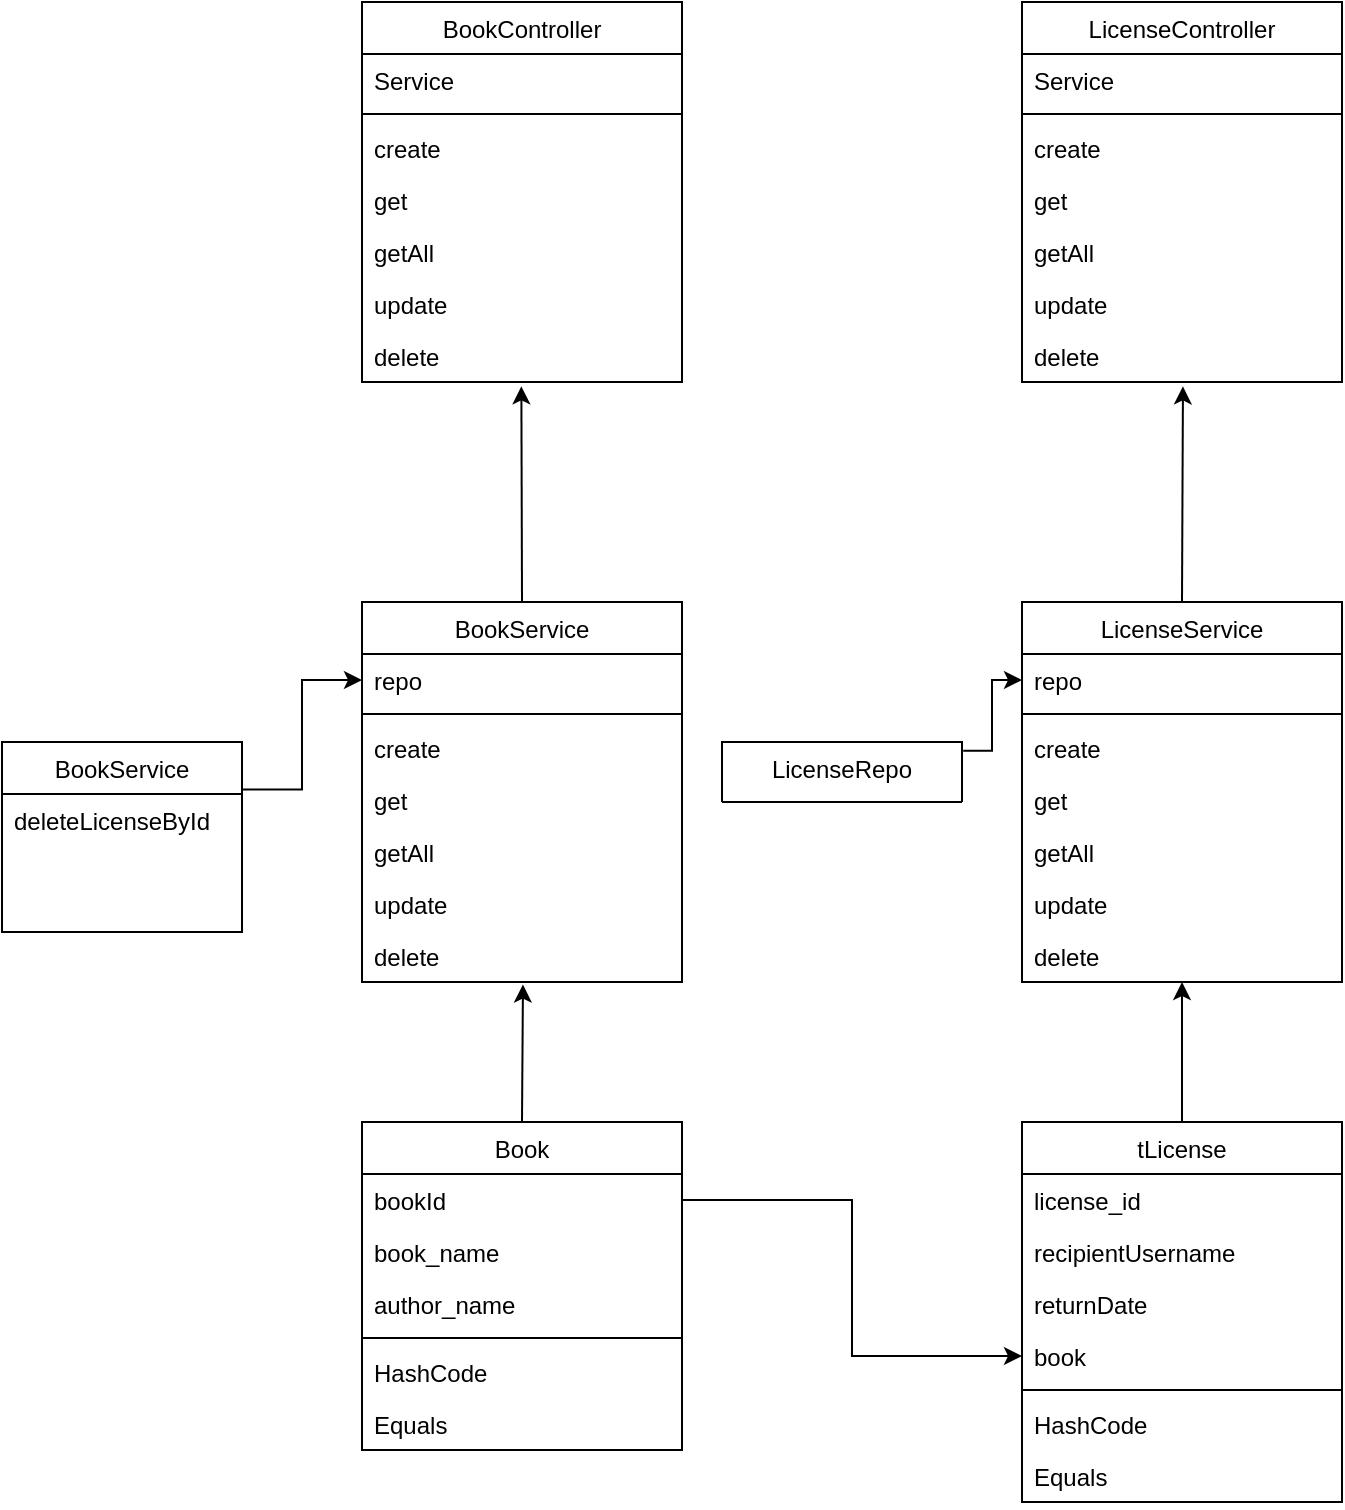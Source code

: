 <mxfile version="15.8.2" type="device"><diagram id="C5RBs43oDa-KdzZeNtuy" name="Page-1"><mxGraphModel dx="1830" dy="981" grid="1" gridSize="10" guides="1" tooltips="1" connect="1" arrows="1" fold="1" page="1" pageScale="1" pageWidth="827" pageHeight="1169" math="0" shadow="0"><root><mxCell id="WIyWlLk6GJQsqaUBKTNV-0"/><mxCell id="WIyWlLk6GJQsqaUBKTNV-1" parent="WIyWlLk6GJQsqaUBKTNV-0"/><mxCell id="zkfFHV4jXpPFQw0GAbJ--17" value="Book" style="swimlane;fontStyle=0;align=center;verticalAlign=top;childLayout=stackLayout;horizontal=1;startSize=26;horizontalStack=0;resizeParent=1;resizeLast=0;collapsible=1;marginBottom=0;rounded=0;shadow=0;strokeWidth=1;" parent="WIyWlLk6GJQsqaUBKTNV-1" vertex="1"><mxGeometry x="200" y="810" width="160" height="164" as="geometry"><mxRectangle x="550" y="140" width="160" height="26" as="alternateBounds"/></mxGeometry></mxCell><mxCell id="zkfFHV4jXpPFQw0GAbJ--22" value="bookId" style="text;align=left;verticalAlign=top;spacingLeft=4;spacingRight=4;overflow=hidden;rotatable=0;points=[[0,0.5],[1,0.5]];portConstraint=eastwest;rounded=0;shadow=0;html=0;" parent="zkfFHV4jXpPFQw0GAbJ--17" vertex="1"><mxGeometry y="26" width="160" height="26" as="geometry"/></mxCell><mxCell id="54aeLArB4aoog31ug3RQ-6" value="book_name" style="text;align=left;verticalAlign=top;spacingLeft=4;spacingRight=4;overflow=hidden;rotatable=0;points=[[0,0.5],[1,0.5]];portConstraint=eastwest;rounded=0;shadow=0;html=0;" vertex="1" parent="zkfFHV4jXpPFQw0GAbJ--17"><mxGeometry y="52" width="160" height="26" as="geometry"/></mxCell><mxCell id="54aeLArB4aoog31ug3RQ-5" value="author_name" style="text;align=left;verticalAlign=top;spacingLeft=4;spacingRight=4;overflow=hidden;rotatable=0;points=[[0,0.5],[1,0.5]];portConstraint=eastwest;rounded=0;shadow=0;html=0;" vertex="1" parent="zkfFHV4jXpPFQw0GAbJ--17"><mxGeometry y="78" width="160" height="26" as="geometry"/></mxCell><mxCell id="zkfFHV4jXpPFQw0GAbJ--23" value="" style="line;html=1;strokeWidth=1;align=left;verticalAlign=middle;spacingTop=-1;spacingLeft=3;spacingRight=3;rotatable=0;labelPosition=right;points=[];portConstraint=eastwest;" parent="zkfFHV4jXpPFQw0GAbJ--17" vertex="1"><mxGeometry y="104" width="160" height="8" as="geometry"/></mxCell><mxCell id="zkfFHV4jXpPFQw0GAbJ--24" value="HashCode" style="text;align=left;verticalAlign=top;spacingLeft=4;spacingRight=4;overflow=hidden;rotatable=0;points=[[0,0.5],[1,0.5]];portConstraint=eastwest;" parent="zkfFHV4jXpPFQw0GAbJ--17" vertex="1"><mxGeometry y="112" width="160" height="26" as="geometry"/></mxCell><mxCell id="54aeLArB4aoog31ug3RQ-18" value="Equals" style="text;align=left;verticalAlign=top;spacingLeft=4;spacingRight=4;overflow=hidden;rotatable=0;points=[[0,0.5],[1,0.5]];portConstraint=eastwest;" vertex="1" parent="zkfFHV4jXpPFQw0GAbJ--17"><mxGeometry y="138" width="160" height="26" as="geometry"/></mxCell><mxCell id="54aeLArB4aoog31ug3RQ-1" value="tLicense" style="swimlane;fontStyle=0;align=center;verticalAlign=top;childLayout=stackLayout;horizontal=1;startSize=26;horizontalStack=0;resizeParent=1;resizeLast=0;collapsible=1;marginBottom=0;rounded=0;shadow=0;strokeWidth=1;" vertex="1" parent="WIyWlLk6GJQsqaUBKTNV-1"><mxGeometry x="530" y="810" width="160" height="190" as="geometry"><mxRectangle x="550" y="140" width="160" height="26" as="alternateBounds"/></mxGeometry></mxCell><mxCell id="54aeLArB4aoog31ug3RQ-2" value="license_id" style="text;align=left;verticalAlign=top;spacingLeft=4;spacingRight=4;overflow=hidden;rotatable=0;points=[[0,0.5],[1,0.5]];portConstraint=eastwest;rounded=0;shadow=0;html=0;" vertex="1" parent="54aeLArB4aoog31ug3RQ-1"><mxGeometry y="26" width="160" height="26" as="geometry"/></mxCell><mxCell id="54aeLArB4aoog31ug3RQ-9" value="recipientUsername" style="text;align=left;verticalAlign=top;spacingLeft=4;spacingRight=4;overflow=hidden;rotatable=0;points=[[0,0.5],[1,0.5]];portConstraint=eastwest;rounded=0;shadow=0;html=0;" vertex="1" parent="54aeLArB4aoog31ug3RQ-1"><mxGeometry y="52" width="160" height="26" as="geometry"/></mxCell><mxCell id="54aeLArB4aoog31ug3RQ-8" value="returnDate" style="text;align=left;verticalAlign=top;spacingLeft=4;spacingRight=4;overflow=hidden;rotatable=0;points=[[0,0.5],[1,0.5]];portConstraint=eastwest;rounded=0;shadow=0;html=0;" vertex="1" parent="54aeLArB4aoog31ug3RQ-1"><mxGeometry y="78" width="160" height="26" as="geometry"/></mxCell><mxCell id="54aeLArB4aoog31ug3RQ-7" value="book" style="text;align=left;verticalAlign=top;spacingLeft=4;spacingRight=4;overflow=hidden;rotatable=0;points=[[0,0.5],[1,0.5]];portConstraint=eastwest;rounded=0;shadow=0;html=0;" vertex="1" parent="54aeLArB4aoog31ug3RQ-1"><mxGeometry y="104" width="160" height="26" as="geometry"/></mxCell><mxCell id="54aeLArB4aoog31ug3RQ-3" value="" style="line;html=1;strokeWidth=1;align=left;verticalAlign=middle;spacingTop=-1;spacingLeft=3;spacingRight=3;rotatable=0;labelPosition=right;points=[];portConstraint=eastwest;" vertex="1" parent="54aeLArB4aoog31ug3RQ-1"><mxGeometry y="130" width="160" height="8" as="geometry"/></mxCell><mxCell id="54aeLArB4aoog31ug3RQ-4" value="HashCode" style="text;align=left;verticalAlign=top;spacingLeft=4;spacingRight=4;overflow=hidden;rotatable=0;points=[[0,0.5],[1,0.5]];portConstraint=eastwest;" vertex="1" parent="54aeLArB4aoog31ug3RQ-1"><mxGeometry y="138" width="160" height="26" as="geometry"/></mxCell><mxCell id="54aeLArB4aoog31ug3RQ-17" value="Equals" style="text;align=left;verticalAlign=top;spacingLeft=4;spacingRight=4;overflow=hidden;rotatable=0;points=[[0,0.5],[1,0.5]];portConstraint=eastwest;" vertex="1" parent="54aeLArB4aoog31ug3RQ-1"><mxGeometry y="164" width="160" height="26" as="geometry"/></mxCell><mxCell id="54aeLArB4aoog31ug3RQ-10" value="" style="endArrow=classic;html=1;rounded=0;exitX=1;exitY=0.5;exitDx=0;exitDy=0;entryX=0;entryY=0.5;entryDx=0;entryDy=0;edgeStyle=orthogonalEdgeStyle;" edge="1" parent="WIyWlLk6GJQsqaUBKTNV-1" source="zkfFHV4jXpPFQw0GAbJ--22" target="54aeLArB4aoog31ug3RQ-7"><mxGeometry width="50" height="50" relative="1" as="geometry"><mxPoint x="450" y="550" as="sourcePoint"/><mxPoint x="500" y="500" as="targetPoint"/></mxGeometry></mxCell><mxCell id="54aeLArB4aoog31ug3RQ-19" value="BookService" style="swimlane;fontStyle=0;align=center;verticalAlign=top;childLayout=stackLayout;horizontal=1;startSize=26;horizontalStack=0;resizeParent=1;resizeLast=0;collapsible=1;marginBottom=0;rounded=0;shadow=0;strokeWidth=1;" vertex="1" parent="WIyWlLk6GJQsqaUBKTNV-1"><mxGeometry x="200" y="550" width="160" height="190" as="geometry"><mxRectangle x="550" y="140" width="160" height="26" as="alternateBounds"/></mxGeometry></mxCell><mxCell id="54aeLArB4aoog31ug3RQ-20" value="repo" style="text;align=left;verticalAlign=top;spacingLeft=4;spacingRight=4;overflow=hidden;rotatable=0;points=[[0,0.5],[1,0.5]];portConstraint=eastwest;rounded=0;shadow=0;html=0;" vertex="1" parent="54aeLArB4aoog31ug3RQ-19"><mxGeometry y="26" width="160" height="26" as="geometry"/></mxCell><mxCell id="54aeLArB4aoog31ug3RQ-21" value="" style="line;html=1;strokeWidth=1;align=left;verticalAlign=middle;spacingTop=-1;spacingLeft=3;spacingRight=3;rotatable=0;labelPosition=right;points=[];portConstraint=eastwest;" vertex="1" parent="54aeLArB4aoog31ug3RQ-19"><mxGeometry y="52" width="160" height="8" as="geometry"/></mxCell><mxCell id="54aeLArB4aoog31ug3RQ-22" value="create" style="text;align=left;verticalAlign=top;spacingLeft=4;spacingRight=4;overflow=hidden;rotatable=0;points=[[0,0.5],[1,0.5]];portConstraint=eastwest;" vertex="1" parent="54aeLArB4aoog31ug3RQ-19"><mxGeometry y="60" width="160" height="26" as="geometry"/></mxCell><mxCell id="54aeLArB4aoog31ug3RQ-34" value="get" style="text;align=left;verticalAlign=top;spacingLeft=4;spacingRight=4;overflow=hidden;rotatable=0;points=[[0,0.5],[1,0.5]];portConstraint=eastwest;" vertex="1" parent="54aeLArB4aoog31ug3RQ-19"><mxGeometry y="86" width="160" height="26" as="geometry"/></mxCell><mxCell id="54aeLArB4aoog31ug3RQ-33" value="getAll" style="text;align=left;verticalAlign=top;spacingLeft=4;spacingRight=4;overflow=hidden;rotatable=0;points=[[0,0.5],[1,0.5]];portConstraint=eastwest;" vertex="1" parent="54aeLArB4aoog31ug3RQ-19"><mxGeometry y="112" width="160" height="26" as="geometry"/></mxCell><mxCell id="54aeLArB4aoog31ug3RQ-32" value="update" style="text;align=left;verticalAlign=top;spacingLeft=4;spacingRight=4;overflow=hidden;rotatable=0;points=[[0,0.5],[1,0.5]];portConstraint=eastwest;" vertex="1" parent="54aeLArB4aoog31ug3RQ-19"><mxGeometry y="138" width="160" height="26" as="geometry"/></mxCell><mxCell id="54aeLArB4aoog31ug3RQ-31" value="delete" style="text;align=left;verticalAlign=top;spacingLeft=4;spacingRight=4;overflow=hidden;rotatable=0;points=[[0,0.5],[1,0.5]];portConstraint=eastwest;" vertex="1" parent="54aeLArB4aoog31ug3RQ-19"><mxGeometry y="164" width="160" height="26" as="geometry"/></mxCell><mxCell id="54aeLArB4aoog31ug3RQ-24" value="BookService" style="swimlane;fontStyle=0;align=center;verticalAlign=top;childLayout=stackLayout;horizontal=1;startSize=26;horizontalStack=0;resizeParent=1;resizeLast=0;collapsible=1;marginBottom=0;rounded=0;shadow=0;strokeWidth=1;" vertex="1" parent="WIyWlLk6GJQsqaUBKTNV-1"><mxGeometry x="20" y="620" width="120" height="95" as="geometry"><mxRectangle x="550" y="140" width="160" height="26" as="alternateBounds"/></mxGeometry></mxCell><mxCell id="54aeLArB4aoog31ug3RQ-27" value="deleteLicenseById" style="text;align=left;verticalAlign=top;spacingLeft=4;spacingRight=4;overflow=hidden;rotatable=0;points=[[0,0.5],[1,0.5]];portConstraint=eastwest;" vertex="1" parent="54aeLArB4aoog31ug3RQ-24"><mxGeometry y="26" width="120" height="26" as="geometry"/></mxCell><mxCell id="54aeLArB4aoog31ug3RQ-30" value="" style="endArrow=classic;html=1;rounded=0;exitX=1;exitY=0.25;exitDx=0;exitDy=0;entryX=0;entryY=0.5;entryDx=0;entryDy=0;edgeStyle=orthogonalEdgeStyle;" edge="1" parent="WIyWlLk6GJQsqaUBKTNV-1" source="54aeLArB4aoog31ug3RQ-24" target="54aeLArB4aoog31ug3RQ-20"><mxGeometry width="50" height="50" relative="1" as="geometry"><mxPoint x="390" y="740" as="sourcePoint"/><mxPoint x="440" y="690" as="targetPoint"/></mxGeometry></mxCell><mxCell id="54aeLArB4aoog31ug3RQ-35" value="" style="endArrow=classic;html=1;rounded=0;exitX=0.5;exitY=0;exitDx=0;exitDy=0;entryX=0.503;entryY=1.049;entryDx=0;entryDy=0;entryPerimeter=0;" edge="1" parent="WIyWlLk6GJQsqaUBKTNV-1" source="zkfFHV4jXpPFQw0GAbJ--17" target="54aeLArB4aoog31ug3RQ-31"><mxGeometry width="50" height="50" relative="1" as="geometry"><mxPoint x="390" y="740" as="sourcePoint"/><mxPoint x="270" y="750" as="targetPoint"/></mxGeometry></mxCell><mxCell id="54aeLArB4aoog31ug3RQ-36" value="LicenseService" style="swimlane;fontStyle=0;align=center;verticalAlign=top;childLayout=stackLayout;horizontal=1;startSize=26;horizontalStack=0;resizeParent=1;resizeLast=0;collapsible=1;marginBottom=0;rounded=0;shadow=0;strokeWidth=1;" vertex="1" parent="WIyWlLk6GJQsqaUBKTNV-1"><mxGeometry x="530" y="550" width="160" height="190" as="geometry"><mxRectangle x="550" y="140" width="160" height="26" as="alternateBounds"/></mxGeometry></mxCell><mxCell id="54aeLArB4aoog31ug3RQ-37" value="repo" style="text;align=left;verticalAlign=top;spacingLeft=4;spacingRight=4;overflow=hidden;rotatable=0;points=[[0,0.5],[1,0.5]];portConstraint=eastwest;rounded=0;shadow=0;html=0;" vertex="1" parent="54aeLArB4aoog31ug3RQ-36"><mxGeometry y="26" width="160" height="26" as="geometry"/></mxCell><mxCell id="54aeLArB4aoog31ug3RQ-38" value="" style="line;html=1;strokeWidth=1;align=left;verticalAlign=middle;spacingTop=-1;spacingLeft=3;spacingRight=3;rotatable=0;labelPosition=right;points=[];portConstraint=eastwest;" vertex="1" parent="54aeLArB4aoog31ug3RQ-36"><mxGeometry y="52" width="160" height="8" as="geometry"/></mxCell><mxCell id="54aeLArB4aoog31ug3RQ-39" value="create" style="text;align=left;verticalAlign=top;spacingLeft=4;spacingRight=4;overflow=hidden;rotatable=0;points=[[0,0.5],[1,0.5]];portConstraint=eastwest;" vertex="1" parent="54aeLArB4aoog31ug3RQ-36"><mxGeometry y="60" width="160" height="26" as="geometry"/></mxCell><mxCell id="54aeLArB4aoog31ug3RQ-40" value="get" style="text;align=left;verticalAlign=top;spacingLeft=4;spacingRight=4;overflow=hidden;rotatable=0;points=[[0,0.5],[1,0.5]];portConstraint=eastwest;" vertex="1" parent="54aeLArB4aoog31ug3RQ-36"><mxGeometry y="86" width="160" height="26" as="geometry"/></mxCell><mxCell id="54aeLArB4aoog31ug3RQ-41" value="getAll" style="text;align=left;verticalAlign=top;spacingLeft=4;spacingRight=4;overflow=hidden;rotatable=0;points=[[0,0.5],[1,0.5]];portConstraint=eastwest;" vertex="1" parent="54aeLArB4aoog31ug3RQ-36"><mxGeometry y="112" width="160" height="26" as="geometry"/></mxCell><mxCell id="54aeLArB4aoog31ug3RQ-42" value="update" style="text;align=left;verticalAlign=top;spacingLeft=4;spacingRight=4;overflow=hidden;rotatable=0;points=[[0,0.5],[1,0.5]];portConstraint=eastwest;" vertex="1" parent="54aeLArB4aoog31ug3RQ-36"><mxGeometry y="138" width="160" height="26" as="geometry"/></mxCell><mxCell id="54aeLArB4aoog31ug3RQ-43" value="delete" style="text;align=left;verticalAlign=top;spacingLeft=4;spacingRight=4;overflow=hidden;rotatable=0;points=[[0,0.5],[1,0.5]];portConstraint=eastwest;" vertex="1" parent="54aeLArB4aoog31ug3RQ-36"><mxGeometry y="164" width="160" height="26" as="geometry"/></mxCell><mxCell id="54aeLArB4aoog31ug3RQ-44" value="LicenseRepo" style="swimlane;fontStyle=0;align=center;verticalAlign=top;childLayout=stackLayout;horizontal=1;startSize=70;horizontalStack=0;resizeParent=1;resizeLast=0;collapsible=1;marginBottom=0;rounded=0;shadow=0;strokeWidth=1;" vertex="1" parent="WIyWlLk6GJQsqaUBKTNV-1"><mxGeometry x="380" y="620" width="120" height="30" as="geometry"><mxRectangle x="550" y="140" width="160" height="26" as="alternateBounds"/></mxGeometry></mxCell><mxCell id="54aeLArB4aoog31ug3RQ-46" value="" style="endArrow=classic;html=1;rounded=0;exitX=1.005;exitY=0.147;exitDx=0;exitDy=0;exitPerimeter=0;entryX=0;entryY=0.5;entryDx=0;entryDy=0;edgeStyle=orthogonalEdgeStyle;" edge="1" parent="WIyWlLk6GJQsqaUBKTNV-1" source="54aeLArB4aoog31ug3RQ-44" target="54aeLArB4aoog31ug3RQ-37"><mxGeometry width="50" height="50" relative="1" as="geometry"><mxPoint x="390" y="740" as="sourcePoint"/><mxPoint x="440" y="690" as="targetPoint"/></mxGeometry></mxCell><mxCell id="54aeLArB4aoog31ug3RQ-47" value="" style="endArrow=classic;html=1;rounded=0;" edge="1" parent="WIyWlLk6GJQsqaUBKTNV-1" source="54aeLArB4aoog31ug3RQ-1" target="54aeLArB4aoog31ug3RQ-43"><mxGeometry width="50" height="50" relative="1" as="geometry"><mxPoint x="740" y="810" as="sourcePoint"/><mxPoint x="740.48" y="741.274" as="targetPoint"/></mxGeometry></mxCell><mxCell id="54aeLArB4aoog31ug3RQ-48" value="BookController" style="swimlane;fontStyle=0;align=center;verticalAlign=top;childLayout=stackLayout;horizontal=1;startSize=26;horizontalStack=0;resizeParent=1;resizeLast=0;collapsible=1;marginBottom=0;rounded=0;shadow=0;strokeWidth=1;" vertex="1" parent="WIyWlLk6GJQsqaUBKTNV-1"><mxGeometry x="200" y="250" width="160" height="190" as="geometry"><mxRectangle x="550" y="140" width="160" height="26" as="alternateBounds"/></mxGeometry></mxCell><mxCell id="54aeLArB4aoog31ug3RQ-49" value="Service" style="text;align=left;verticalAlign=top;spacingLeft=4;spacingRight=4;overflow=hidden;rotatable=0;points=[[0,0.5],[1,0.5]];portConstraint=eastwest;rounded=0;shadow=0;html=0;" vertex="1" parent="54aeLArB4aoog31ug3RQ-48"><mxGeometry y="26" width="160" height="26" as="geometry"/></mxCell><mxCell id="54aeLArB4aoog31ug3RQ-50" value="" style="line;html=1;strokeWidth=1;align=left;verticalAlign=middle;spacingTop=-1;spacingLeft=3;spacingRight=3;rotatable=0;labelPosition=right;points=[];portConstraint=eastwest;" vertex="1" parent="54aeLArB4aoog31ug3RQ-48"><mxGeometry y="52" width="160" height="8" as="geometry"/></mxCell><mxCell id="54aeLArB4aoog31ug3RQ-51" value="create" style="text;align=left;verticalAlign=top;spacingLeft=4;spacingRight=4;overflow=hidden;rotatable=0;points=[[0,0.5],[1,0.5]];portConstraint=eastwest;" vertex="1" parent="54aeLArB4aoog31ug3RQ-48"><mxGeometry y="60" width="160" height="26" as="geometry"/></mxCell><mxCell id="54aeLArB4aoog31ug3RQ-52" value="get" style="text;align=left;verticalAlign=top;spacingLeft=4;spacingRight=4;overflow=hidden;rotatable=0;points=[[0,0.5],[1,0.5]];portConstraint=eastwest;" vertex="1" parent="54aeLArB4aoog31ug3RQ-48"><mxGeometry y="86" width="160" height="26" as="geometry"/></mxCell><mxCell id="54aeLArB4aoog31ug3RQ-53" value="getAll" style="text;align=left;verticalAlign=top;spacingLeft=4;spacingRight=4;overflow=hidden;rotatable=0;points=[[0,0.5],[1,0.5]];portConstraint=eastwest;" vertex="1" parent="54aeLArB4aoog31ug3RQ-48"><mxGeometry y="112" width="160" height="26" as="geometry"/></mxCell><mxCell id="54aeLArB4aoog31ug3RQ-54" value="update" style="text;align=left;verticalAlign=top;spacingLeft=4;spacingRight=4;overflow=hidden;rotatable=0;points=[[0,0.5],[1,0.5]];portConstraint=eastwest;" vertex="1" parent="54aeLArB4aoog31ug3RQ-48"><mxGeometry y="138" width="160" height="26" as="geometry"/></mxCell><mxCell id="54aeLArB4aoog31ug3RQ-55" value="delete" style="text;align=left;verticalAlign=top;spacingLeft=4;spacingRight=4;overflow=hidden;rotatable=0;points=[[0,0.5],[1,0.5]];portConstraint=eastwest;" vertex="1" parent="54aeLArB4aoog31ug3RQ-48"><mxGeometry y="164" width="160" height="26" as="geometry"/></mxCell><mxCell id="54aeLArB4aoog31ug3RQ-56" value="LicenseController" style="swimlane;fontStyle=0;align=center;verticalAlign=top;childLayout=stackLayout;horizontal=1;startSize=26;horizontalStack=0;resizeParent=1;resizeLast=0;collapsible=1;marginBottom=0;rounded=0;shadow=0;strokeWidth=1;" vertex="1" parent="WIyWlLk6GJQsqaUBKTNV-1"><mxGeometry x="530" y="250" width="160" height="190" as="geometry"><mxRectangle x="550" y="140" width="160" height="26" as="alternateBounds"/></mxGeometry></mxCell><mxCell id="54aeLArB4aoog31ug3RQ-57" value="Service" style="text;align=left;verticalAlign=top;spacingLeft=4;spacingRight=4;overflow=hidden;rotatable=0;points=[[0,0.5],[1,0.5]];portConstraint=eastwest;rounded=0;shadow=0;html=0;" vertex="1" parent="54aeLArB4aoog31ug3RQ-56"><mxGeometry y="26" width="160" height="26" as="geometry"/></mxCell><mxCell id="54aeLArB4aoog31ug3RQ-58" value="" style="line;html=1;strokeWidth=1;align=left;verticalAlign=middle;spacingTop=-1;spacingLeft=3;spacingRight=3;rotatable=0;labelPosition=right;points=[];portConstraint=eastwest;" vertex="1" parent="54aeLArB4aoog31ug3RQ-56"><mxGeometry y="52" width="160" height="8" as="geometry"/></mxCell><mxCell id="54aeLArB4aoog31ug3RQ-59" value="create" style="text;align=left;verticalAlign=top;spacingLeft=4;spacingRight=4;overflow=hidden;rotatable=0;points=[[0,0.5],[1,0.5]];portConstraint=eastwest;" vertex="1" parent="54aeLArB4aoog31ug3RQ-56"><mxGeometry y="60" width="160" height="26" as="geometry"/></mxCell><mxCell id="54aeLArB4aoog31ug3RQ-60" value="get" style="text;align=left;verticalAlign=top;spacingLeft=4;spacingRight=4;overflow=hidden;rotatable=0;points=[[0,0.5],[1,0.5]];portConstraint=eastwest;" vertex="1" parent="54aeLArB4aoog31ug3RQ-56"><mxGeometry y="86" width="160" height="26" as="geometry"/></mxCell><mxCell id="54aeLArB4aoog31ug3RQ-61" value="getAll" style="text;align=left;verticalAlign=top;spacingLeft=4;spacingRight=4;overflow=hidden;rotatable=0;points=[[0,0.5],[1,0.5]];portConstraint=eastwest;" vertex="1" parent="54aeLArB4aoog31ug3RQ-56"><mxGeometry y="112" width="160" height="26" as="geometry"/></mxCell><mxCell id="54aeLArB4aoog31ug3RQ-62" value="update" style="text;align=left;verticalAlign=top;spacingLeft=4;spacingRight=4;overflow=hidden;rotatable=0;points=[[0,0.5],[1,0.5]];portConstraint=eastwest;" vertex="1" parent="54aeLArB4aoog31ug3RQ-56"><mxGeometry y="138" width="160" height="26" as="geometry"/></mxCell><mxCell id="54aeLArB4aoog31ug3RQ-63" value="delete" style="text;align=left;verticalAlign=top;spacingLeft=4;spacingRight=4;overflow=hidden;rotatable=0;points=[[0,0.5],[1,0.5]];portConstraint=eastwest;" vertex="1" parent="54aeLArB4aoog31ug3RQ-56"><mxGeometry y="164" width="160" height="26" as="geometry"/></mxCell><mxCell id="54aeLArB4aoog31ug3RQ-64" value="" style="endArrow=classic;html=1;rounded=0;exitX=0.5;exitY=0;exitDx=0;exitDy=0;entryX=0.498;entryY=1.084;entryDx=0;entryDy=0;entryPerimeter=0;" edge="1" parent="WIyWlLk6GJQsqaUBKTNV-1" source="54aeLArB4aoog31ug3RQ-19" target="54aeLArB4aoog31ug3RQ-55"><mxGeometry width="50" height="50" relative="1" as="geometry"><mxPoint x="120" y="510" as="sourcePoint"/><mxPoint x="170" y="460" as="targetPoint"/></mxGeometry></mxCell><mxCell id="54aeLArB4aoog31ug3RQ-65" value="" style="endArrow=classic;html=1;rounded=0;exitX=0.5;exitY=0;exitDx=0;exitDy=0;entryX=0.503;entryY=1.084;entryDx=0;entryDy=0;entryPerimeter=0;" edge="1" parent="WIyWlLk6GJQsqaUBKTNV-1" source="54aeLArB4aoog31ug3RQ-36" target="54aeLArB4aoog31ug3RQ-63"><mxGeometry width="50" height="50" relative="1" as="geometry"><mxPoint x="710.32" y="557.82" as="sourcePoint"/><mxPoint x="720" y="490" as="targetPoint"/></mxGeometry></mxCell></root></mxGraphModel></diagram></mxfile>
